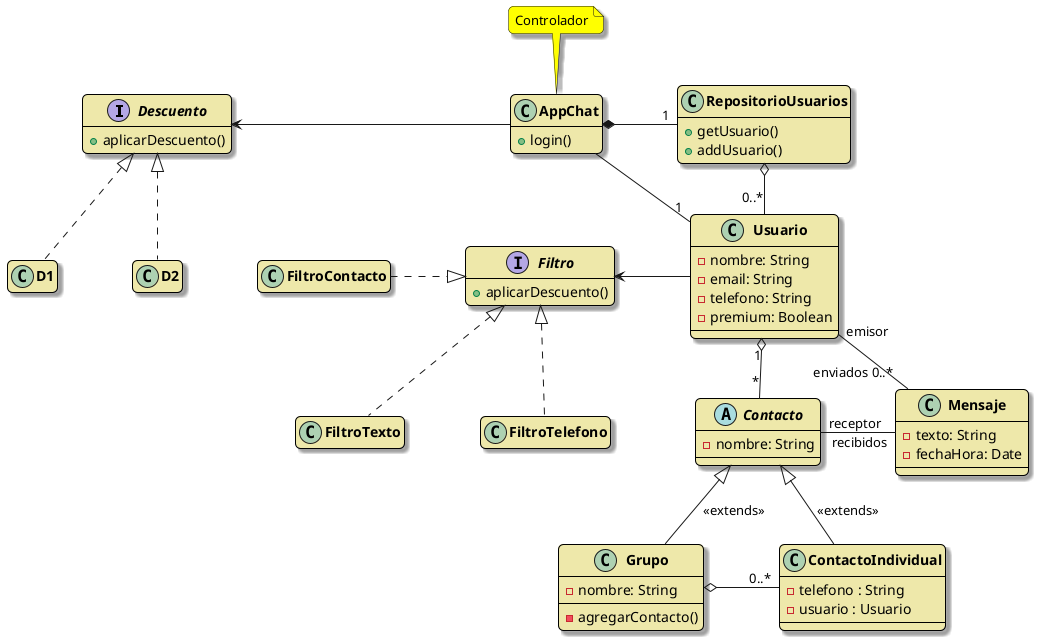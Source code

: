 @startuml AppChat

skinparam DefaultFontName Helvetica
skinparam classBackgroundColor PaleGoldenrod
skinparam classBorderColor Black
skinparam classBorderThickness 1
skinparam classFontStyle bold
skinparam noteBackgroundColor Yellow
skinparam shadowing true
skinparam roundCorner 10
skinparam nodesep 75
skinparam ranksep 50

interface Descuento {
    + aplicarDescuento()
}

Descuento <|.. D1
Descuento <|.. D2

class AppChat {
    +login()
}

hide AppChat attributes
note top of AppChat : Controlador
AppChat -left->  Descuento

class RepositorioUsuarios {
    +getUsuario()
    +addUsuario()
}

hide RepositorioUsuarios attributes
AppChat *-right- "1" RepositorioUsuarios

class Usuario {
    - nombre: String
    - email: String
    - telefono: String
    - premium: Boolean
}

RepositorioUsuarios o-- "0..*" Usuario

AppChat -- "1" Usuario

abstract class Contacto {
    - nombre: String
}

Usuario "1" o-down- "*" Contacto

class Grupo {
    - nombre: String
    - agregarContacto()
}

class Mensaje {
    - texto: String
    - fechaHora: Date
}

class ContactoIndividual {
    - telefono : String
    - usuario : Usuario
}

Contacto <|-- Grupo : <<extends>>

Contacto <|-- ContactoIndividual : <<extends>>

Contacto "receptor" -right- "recibidos" Mensaje

Usuario "emisor" -- "enviados 0..*" Mensaje

Grupo o-right- "0..*" ContactoIndividual

interface Filtro {
    + aplicarDescuento()
}

Filtro  <|.. FiltroTexto
Filtro  <|.left. FiltroContacto
Filtro  <|.. FiltroTelefono

hide FiltroTexto attributes
hide FiltroTexto methods

hide FiltroContacto attributes
hide FiltroContacto methods

hide FiltroTelefono attributes
hide FiltroTelefono methods

Usuario -left->  Filtro

hide D1 attributes
hide D1 methods

hide D2 attributes
hide D2 methods

hide Descuento attributes
hide Filtro attributes

@enduml
